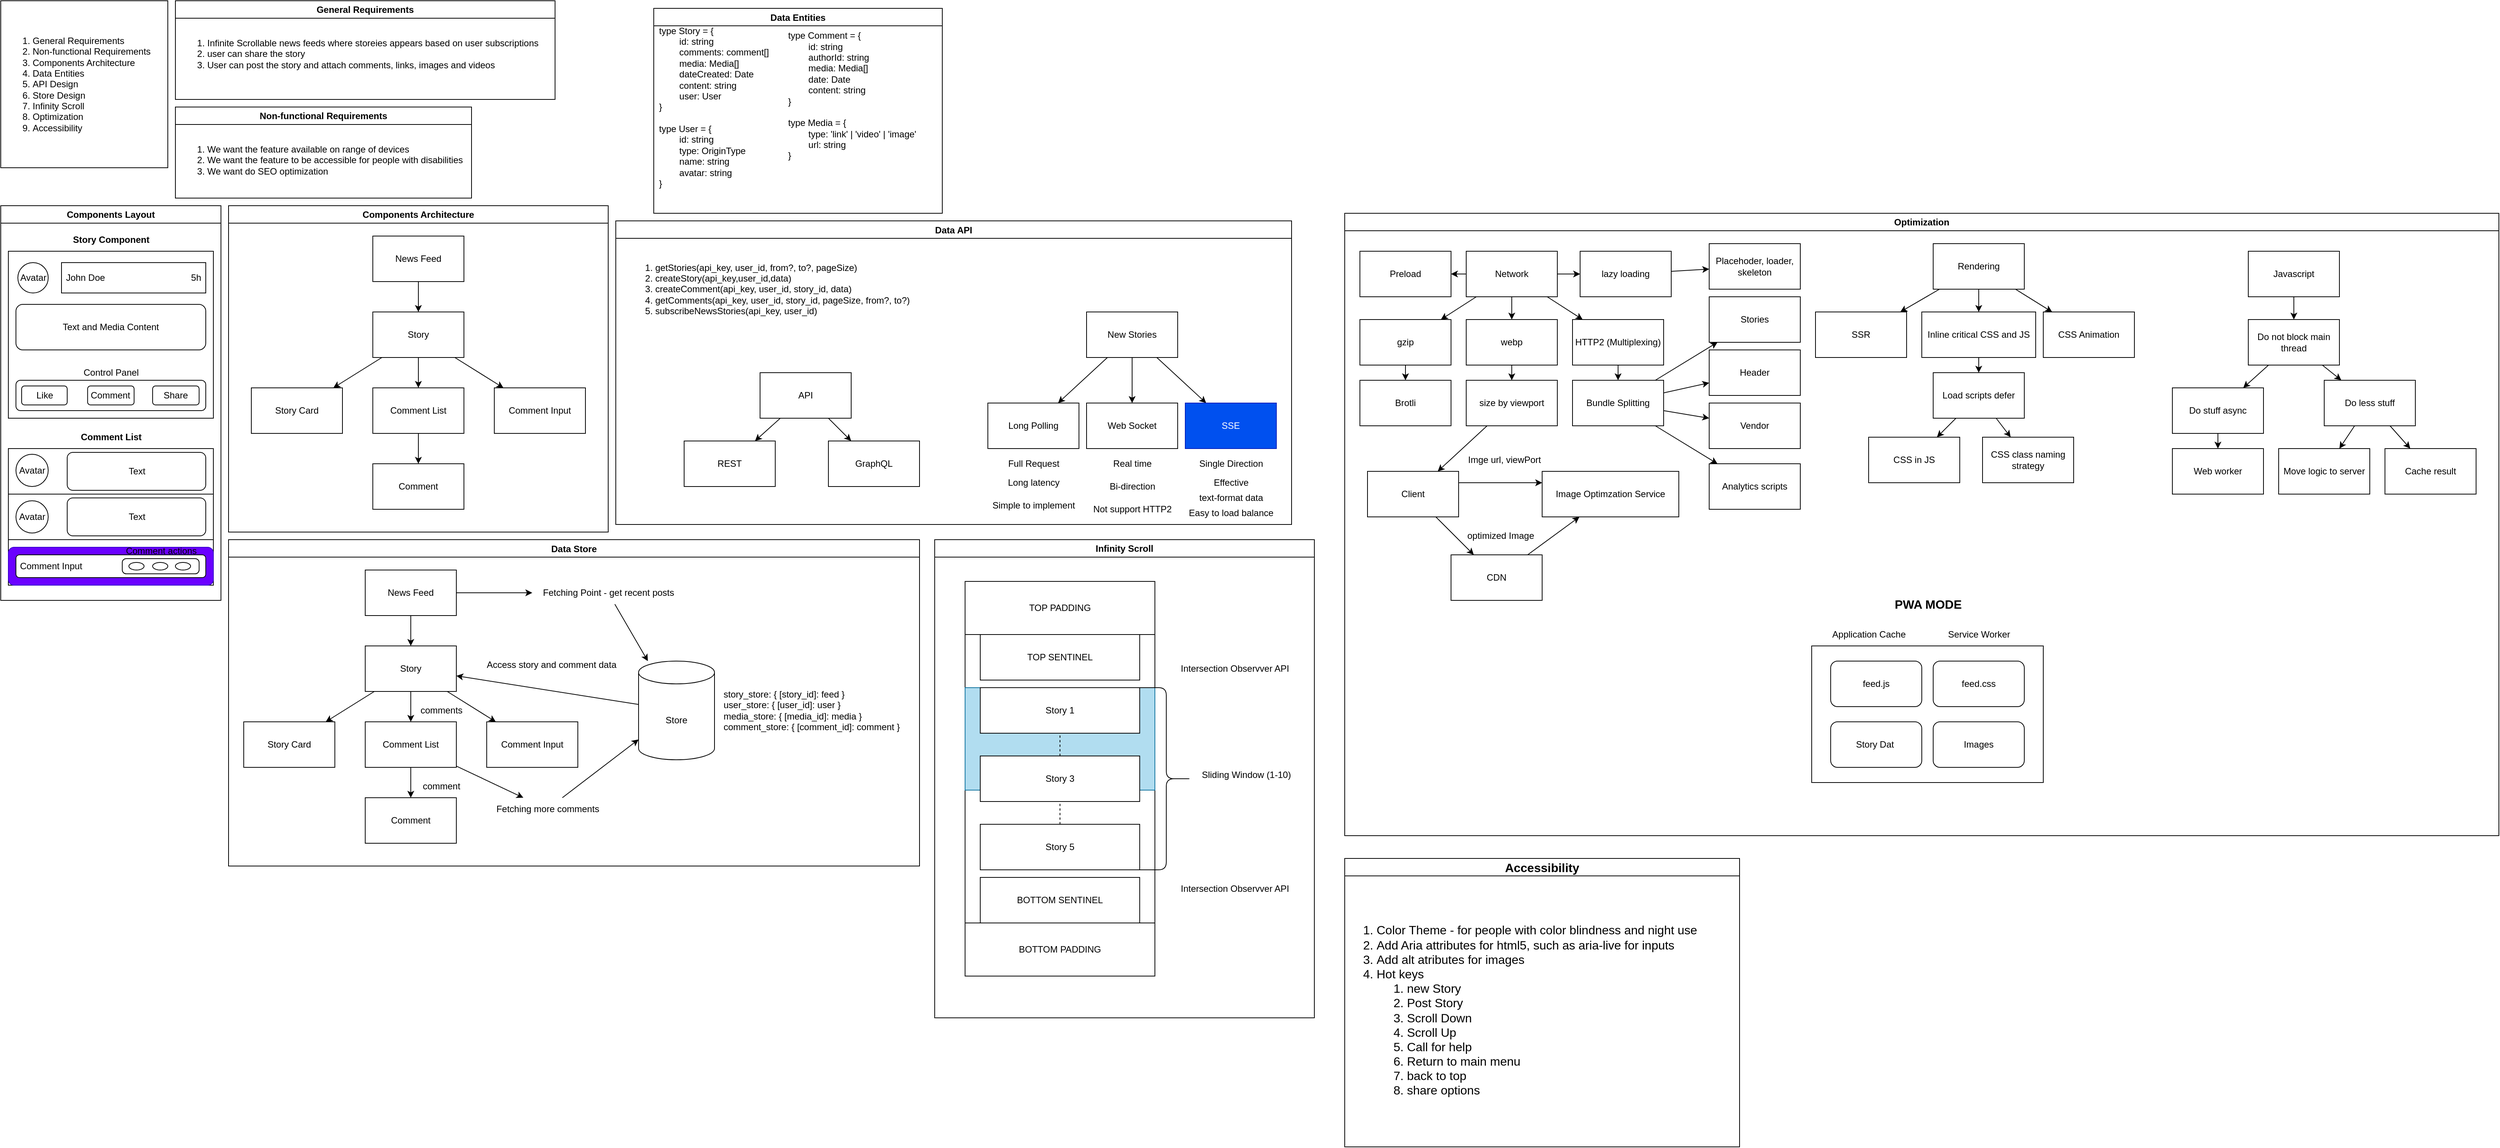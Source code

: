 <mxfile>
    <diagram id="7ErhfmK3UT99HPBbZALs" name="Page-1">
        <mxGraphModel dx="1137" dy="1360" grid="0" gridSize="10" guides="1" tooltips="1" connect="1" arrows="1" fold="1" page="0" pageScale="1" pageWidth="850" pageHeight="1100" math="0" shadow="0">
            <root>
                <mxCell id="0"/>
                <mxCell id="1" parent="0"/>
                <mxCell id="2" value="&lt;ol&gt;&lt;li&gt;General Requirements&lt;/li&gt;&lt;li&gt;Non-functional Requirements&lt;/li&gt;&lt;li&gt;Components Architecture&lt;/li&gt;&lt;li&gt;Data Entities&lt;/li&gt;&lt;li&gt;API Design&lt;/li&gt;&lt;li&gt;Store Design&lt;/li&gt;&lt;li&gt;Infinity Scroll&lt;/li&gt;&lt;li&gt;Optimization&lt;/li&gt;&lt;li&gt;Accessibility&lt;/li&gt;&lt;/ol&gt;" style="rounded=0;whiteSpace=wrap;html=1;align=left;" parent="1" vertex="1">
                    <mxGeometry x="10" y="10" width="220" height="220" as="geometry"/>
                </mxCell>
                <mxCell id="5" value="General Requirements" style="swimlane;whiteSpace=wrap;html=1;fillColor=default;rounded=0;swimlaneLine=1;glass=0;shadow=0;labelBackgroundColor=none;labelBorderColor=none;" parent="1" vertex="1">
                    <mxGeometry x="240" y="10" width="500" height="130" as="geometry">
                        <mxRectangle x="240" y="10" width="170" height="30" as="alternateBounds"/>
                    </mxGeometry>
                </mxCell>
                <mxCell id="7" value="&lt;ol&gt;&lt;li&gt;Infinite Scrollable news feeds where storeies appears based on user subscriptions&lt;/li&gt;&lt;li&gt;user can share the story&lt;/li&gt;&lt;li&gt;User can post the story and attach comments, links, images and videos&lt;/li&gt;&lt;/ol&gt;" style="text;html=1;align=left;verticalAlign=middle;resizable=0;points=[];autosize=1;strokeColor=none;fillColor=none;" parent="5" vertex="1">
                    <mxGeometry y="20" width="500" height="100" as="geometry"/>
                </mxCell>
                <mxCell id="8" value="Non-functional Requirements" style="swimlane;whiteSpace=wrap;html=1;" parent="1" vertex="1">
                    <mxGeometry x="240" y="150" width="390" height="120" as="geometry"/>
                </mxCell>
                <mxCell id="9" value="&lt;ol&gt;&lt;li&gt;We want the feature available on range of devices&lt;/li&gt;&lt;li&gt;We want the feature to be accessible for people with disabilities&lt;/li&gt;&lt;li&gt;We want do SEO optimization&lt;/li&gt;&lt;/ol&gt;" style="text;html=1;align=left;verticalAlign=middle;resizable=0;points=[];autosize=1;strokeColor=none;fillColor=none;" parent="8" vertex="1">
                    <mxGeometry y="20" width="400" height="100" as="geometry"/>
                </mxCell>
                <mxCell id="11" value="Components Layout" style="swimlane;whiteSpace=wrap;html=1;rounded=0;shadow=0;glass=0;labelBackgroundColor=none;labelBorderColor=none;sketch=0;fillColor=default;" parent="1" vertex="1">
                    <mxGeometry x="10" y="280" width="290" height="520" as="geometry"/>
                </mxCell>
                <mxCell id="12" value="" style="rounded=0;whiteSpace=wrap;html=1;shadow=0;glass=0;labelBackgroundColor=none;labelBorderColor=none;sketch=0;fillColor=default;" parent="11" vertex="1">
                    <mxGeometry x="10" y="60" width="270" height="220" as="geometry"/>
                </mxCell>
                <mxCell id="13" value="Avatar" style="ellipse;whiteSpace=wrap;html=1;aspect=fixed;rounded=0;shadow=0;glass=0;labelBackgroundColor=none;labelBorderColor=none;sketch=0;fillColor=default;" parent="11" vertex="1">
                    <mxGeometry x="22.5" y="75" width="40" height="40" as="geometry"/>
                </mxCell>
                <mxCell id="14" value="John Doe&amp;nbsp; &amp;nbsp; &amp;nbsp; &amp;nbsp; &amp;nbsp; &amp;nbsp; &amp;nbsp; &amp;nbsp; &amp;nbsp; &amp;nbsp; &amp;nbsp; &amp;nbsp; &amp;nbsp; &amp;nbsp; &amp;nbsp; &amp;nbsp; &amp;nbsp; 5h" style="rounded=0;whiteSpace=wrap;html=1;shadow=0;glass=0;labelBackgroundColor=none;labelBorderColor=none;sketch=0;" parent="11" vertex="1">
                    <mxGeometry x="80" y="75" width="190" height="40" as="geometry"/>
                </mxCell>
                <mxCell id="15" value="Text and Media Content" style="rounded=1;whiteSpace=wrap;html=1;shadow=0;glass=0;labelBackgroundColor=none;labelBorderColor=none;sketch=0;fillColor=default;" parent="11" vertex="1">
                    <mxGeometry x="20" y="130" width="250" height="60" as="geometry"/>
                </mxCell>
                <mxCell id="16" value="&lt;b&gt;Story Component&lt;/b&gt;" style="text;html=1;strokeColor=none;fillColor=none;align=center;verticalAlign=middle;whiteSpace=wrap;rounded=0;shadow=0;glass=0;labelBackgroundColor=none;labelBorderColor=none;sketch=0;" parent="11" vertex="1">
                    <mxGeometry x="87.5" y="30" width="115" height="30" as="geometry"/>
                </mxCell>
                <mxCell id="17" value="" style="rounded=1;whiteSpace=wrap;html=1;shadow=0;glass=0;labelBackgroundColor=none;labelBorderColor=none;sketch=0;fillColor=default;" parent="11" vertex="1">
                    <mxGeometry x="20" y="230" width="250" height="40" as="geometry"/>
                </mxCell>
                <mxCell id="18" value="Control Panel" style="text;html=1;strokeColor=none;fillColor=none;align=center;verticalAlign=middle;whiteSpace=wrap;rounded=0;shadow=0;glass=0;labelBackgroundColor=none;labelBorderColor=none;sketch=0;" parent="11" vertex="1">
                    <mxGeometry x="88.75" y="210" width="112.5" height="20" as="geometry"/>
                </mxCell>
                <mxCell id="19" value="Like" style="rounded=1;whiteSpace=wrap;html=1;shadow=0;glass=0;labelBackgroundColor=none;labelBorderColor=none;sketch=0;fillColor=default;" parent="11" vertex="1">
                    <mxGeometry x="27.5" y="237.5" width="60" height="25" as="geometry"/>
                </mxCell>
                <mxCell id="21" value="Comment" style="rounded=1;whiteSpace=wrap;html=1;shadow=0;glass=0;labelBackgroundColor=none;labelBorderColor=none;sketch=0;fillColor=default;" parent="11" vertex="1">
                    <mxGeometry x="114.37" y="237.5" width="61.25" height="25" as="geometry"/>
                </mxCell>
                <mxCell id="22" value="Share" style="rounded=1;whiteSpace=wrap;html=1;shadow=0;glass=0;labelBackgroundColor=none;labelBorderColor=none;sketch=0;fillColor=default;" parent="11" vertex="1">
                    <mxGeometry x="200" y="237.5" width="61.25" height="25" as="geometry"/>
                </mxCell>
                <mxCell id="23" value="" style="rounded=0;whiteSpace=wrap;html=1;shadow=0;glass=0;labelBackgroundColor=none;labelBorderColor=none;sketch=0;fillColor=default;" parent="11" vertex="1">
                    <mxGeometry x="10" y="320" width="270" height="180" as="geometry"/>
                </mxCell>
                <mxCell id="24" value="&lt;b&gt;Comment List&lt;/b&gt;" style="text;html=1;align=center;verticalAlign=middle;resizable=0;points=[];autosize=1;strokeColor=none;fillColor=none;" parent="11" vertex="1">
                    <mxGeometry x="95" y="290" width="100" height="30" as="geometry"/>
                </mxCell>
                <mxCell id="25" value="" style="rounded=0;whiteSpace=wrap;html=1;shadow=0;glass=0;labelBackgroundColor=none;labelBorderColor=none;sketch=0;fillColor=default;" parent="11" vertex="1">
                    <mxGeometry x="10" y="320" width="270" height="60" as="geometry"/>
                </mxCell>
                <mxCell id="26" value="Avatar" style="ellipse;whiteSpace=wrap;html=1;aspect=fixed;rounded=0;shadow=0;glass=0;labelBackgroundColor=none;labelBorderColor=none;sketch=0;fillColor=default;" parent="11" vertex="1">
                    <mxGeometry x="20" y="327.5" width="42.5" height="42.5" as="geometry"/>
                </mxCell>
                <mxCell id="27" value="Text" style="rounded=1;whiteSpace=wrap;html=1;shadow=0;glass=0;labelBackgroundColor=none;labelBorderColor=none;sketch=0;fillColor=default;" parent="11" vertex="1">
                    <mxGeometry x="87.5" y="325" width="182.5" height="50" as="geometry"/>
                </mxCell>
                <mxCell id="28" value="" style="rounded=0;whiteSpace=wrap;html=1;shadow=0;glass=0;labelBackgroundColor=none;labelBorderColor=none;sketch=0;fillColor=default;" parent="11" vertex="1">
                    <mxGeometry x="10" y="380" width="270" height="60" as="geometry"/>
                </mxCell>
                <mxCell id="29" value="Avatar" style="ellipse;whiteSpace=wrap;html=1;aspect=fixed;rounded=0;shadow=0;glass=0;labelBackgroundColor=none;labelBorderColor=none;sketch=0;fillColor=default;" parent="11" vertex="1">
                    <mxGeometry x="20" y="388.75" width="42.5" height="42.5" as="geometry"/>
                </mxCell>
                <mxCell id="30" value="Text" style="rounded=1;whiteSpace=wrap;html=1;shadow=0;glass=0;labelBackgroundColor=none;labelBorderColor=none;sketch=0;fillColor=default;" parent="11" vertex="1">
                    <mxGeometry x="87.5" y="385" width="182.5" height="50" as="geometry"/>
                </mxCell>
                <mxCell id="31" value="" style="rounded=1;whiteSpace=wrap;html=1;shadow=0;glass=0;labelBackgroundColor=none;labelBorderColor=none;sketch=0;fillColor=#6a00ff;fontColor=#ffffff;strokeColor=#3700CC;" parent="11" vertex="1">
                    <mxGeometry x="10" y="450" width="270" height="50" as="geometry"/>
                </mxCell>
                <mxCell id="32" value="&amp;nbsp;Comment Input" style="rounded=1;whiteSpace=wrap;html=1;shadow=0;glass=0;labelBackgroundColor=none;labelBorderColor=none;sketch=0;align=left;" parent="11" vertex="1">
                    <mxGeometry x="20" y="460" width="250" height="30" as="geometry"/>
                </mxCell>
                <mxCell id="33" value="" style="rounded=1;whiteSpace=wrap;html=1;shadow=0;glass=0;labelBackgroundColor=none;labelBorderColor=none;sketch=0;fillColor=default;arcSize=26;" parent="11" vertex="1">
                    <mxGeometry x="160" y="465" width="101.25" height="20" as="geometry"/>
                </mxCell>
                <mxCell id="34" value="" style="ellipse;whiteSpace=wrap;html=1;rounded=0;shadow=0;glass=0;labelBackgroundColor=none;labelBorderColor=none;sketch=0;fillColor=default;" parent="11" vertex="1">
                    <mxGeometry x="168.75" y="470" width="20" height="10" as="geometry"/>
                </mxCell>
                <mxCell id="35" value="" style="ellipse;whiteSpace=wrap;html=1;rounded=0;shadow=0;glass=0;labelBackgroundColor=none;labelBorderColor=none;sketch=0;fillColor=default;" parent="11" vertex="1">
                    <mxGeometry x="200" y="470" width="20" height="10" as="geometry"/>
                </mxCell>
                <mxCell id="36" value="" style="ellipse;whiteSpace=wrap;html=1;rounded=0;shadow=0;glass=0;labelBackgroundColor=none;labelBorderColor=none;sketch=0;fillColor=default;" parent="11" vertex="1">
                    <mxGeometry x="230" y="470" width="20" height="10" as="geometry"/>
                </mxCell>
                <mxCell id="39" value="Comment actions" style="text;html=1;strokeColor=none;fillColor=none;align=center;verticalAlign=middle;whiteSpace=wrap;rounded=0;shadow=0;glass=0;labelBackgroundColor=none;labelBorderColor=none;sketch=0;" parent="11" vertex="1">
                    <mxGeometry x="161.88" y="445" width="99.37" height="20" as="geometry"/>
                </mxCell>
                <mxCell id="42" value="Components Architecture" style="swimlane;whiteSpace=wrap;html=1;rounded=0;shadow=0;glass=0;labelBackgroundColor=none;labelBorderColor=none;sketch=0;fillColor=default;" parent="1" vertex="1">
                    <mxGeometry x="310" y="280" width="500" height="430" as="geometry"/>
                </mxCell>
                <mxCell id="53" style="edgeStyle=none;html=1;" parent="42" source="47" target="48" edge="1">
                    <mxGeometry relative="1" as="geometry"/>
                </mxCell>
                <mxCell id="47" value="News Feed" style="rounded=0;whiteSpace=wrap;html=1;shadow=0;glass=0;labelBackgroundColor=none;labelBorderColor=none;sketch=0;fillColor=default;" parent="42" vertex="1">
                    <mxGeometry x="190" y="40" width="120" height="60" as="geometry"/>
                </mxCell>
                <mxCell id="54" style="edgeStyle=none;html=1;" parent="42" source="48" target="49" edge="1">
                    <mxGeometry relative="1" as="geometry"/>
                </mxCell>
                <mxCell id="57" style="edgeStyle=none;html=1;" parent="42" source="48" target="51" edge="1">
                    <mxGeometry relative="1" as="geometry"/>
                </mxCell>
                <mxCell id="58" style="edgeStyle=none;html=1;" parent="42" source="48" target="52" edge="1">
                    <mxGeometry relative="1" as="geometry"/>
                </mxCell>
                <mxCell id="48" value="Story" style="rounded=0;whiteSpace=wrap;html=1;shadow=0;glass=0;labelBackgroundColor=none;labelBorderColor=none;sketch=0;fillColor=default;" parent="42" vertex="1">
                    <mxGeometry x="190" y="140" width="120" height="60" as="geometry"/>
                </mxCell>
                <mxCell id="55" style="edgeStyle=none;html=1;" parent="42" source="49" target="50" edge="1">
                    <mxGeometry relative="1" as="geometry"/>
                </mxCell>
                <mxCell id="49" value="Comment List" style="rounded=0;whiteSpace=wrap;html=1;shadow=0;glass=0;labelBackgroundColor=none;labelBorderColor=none;sketch=0;fillColor=default;" parent="42" vertex="1">
                    <mxGeometry x="190" y="240" width="120" height="60" as="geometry"/>
                </mxCell>
                <mxCell id="50" value="Comment" style="rounded=0;whiteSpace=wrap;html=1;shadow=0;glass=0;labelBackgroundColor=none;labelBorderColor=none;sketch=0;fillColor=default;" parent="42" vertex="1">
                    <mxGeometry x="190" y="340" width="120" height="60" as="geometry"/>
                </mxCell>
                <mxCell id="51" value="Story Card" style="rounded=0;whiteSpace=wrap;html=1;shadow=0;glass=0;labelBackgroundColor=none;labelBorderColor=none;sketch=0;fillColor=default;" parent="42" vertex="1">
                    <mxGeometry x="30" y="240" width="120" height="60" as="geometry"/>
                </mxCell>
                <mxCell id="52" value="Comment Input" style="rounded=0;whiteSpace=wrap;html=1;shadow=0;glass=0;labelBackgroundColor=none;labelBorderColor=none;sketch=0;fillColor=default;" parent="42" vertex="1">
                    <mxGeometry x="350" y="240" width="120" height="60" as="geometry"/>
                </mxCell>
                <mxCell id="89" value="Data Entities" style="swimlane;rounded=0;shadow=0;glass=0;labelBackgroundColor=none;labelBorderColor=none;sketch=0;fillColor=default;" parent="1" vertex="1">
                    <mxGeometry x="870" y="20" width="380" height="270" as="geometry"/>
                </mxCell>
                <mxCell id="90" value="type Story = {&lt;br&gt;&lt;div style=&quot;&quot;&gt;&lt;span style=&quot;background-color: initial; white-space: pre;&quot;&gt;&#9;&lt;/span&gt;id: string&lt;/div&gt;&lt;div style=&quot;&quot;&gt;&lt;span style=&quot;white-space: pre;&quot;&gt;&#9;&lt;/span&gt;comments: comment[]&lt;br&gt;&lt;/div&gt;&lt;div style=&quot;&quot;&gt;&lt;span style=&quot;white-space: pre;&quot;&gt;&#9;&lt;/span&gt;media: Media[]&lt;br&gt;&lt;/div&gt;&lt;div style=&quot;&quot;&gt;&lt;span style=&quot;white-space: pre;&quot;&gt;&#9;&lt;/span&gt;dateCreated: Date&lt;br&gt;&lt;/div&gt;&lt;div style=&quot;&quot;&gt;&lt;span style=&quot;white-space: pre;&quot;&gt;&#9;&lt;/span&gt;content: string&lt;br&gt;&lt;/div&gt;&lt;div style=&quot;&quot;&gt;&lt;span style=&quot;white-space: pre;&quot;&gt;&#9;&lt;/span&gt;user: User&lt;br&gt;&lt;/div&gt;}&lt;br&gt;&lt;br&gt;type User = {&lt;br&gt;&lt;span style=&quot;white-space: pre;&quot;&gt;&#9;&lt;/span&gt;id: string&lt;br&gt;&lt;span style=&quot;white-space: pre;&quot;&gt;&#9;&lt;/span&gt;type: OriginType&lt;br&gt;&lt;span style=&quot;white-space: pre;&quot;&gt;&#9;&lt;/span&gt;name: string&lt;br&gt;&lt;span style=&quot;white-space: pre;&quot;&gt;&#9;&lt;/span&gt;avatar: string&lt;br&gt;}" style="text;html=1;align=left;verticalAlign=middle;resizable=0;points=[];autosize=1;strokeColor=none;fillColor=none;" parent="89" vertex="1">
                    <mxGeometry x="4.62" y="15" width="170" height="230" as="geometry"/>
                </mxCell>
                <mxCell id="91" value="type Comment = {&lt;br&gt;&lt;div style=&quot;&quot;&gt;&lt;span style=&quot;background-color: initial; white-space: pre;&quot;&gt;&#9;&lt;/span&gt;id: string&lt;/div&gt;&lt;div style=&quot;&quot;&gt;&lt;span style=&quot;white-space: pre;&quot;&gt;&#9;&lt;/span&gt;authorId: string&lt;/div&gt;&lt;div style=&quot;&quot;&gt;&lt;span style=&quot;white-space: pre;&quot;&gt;&#9;&lt;/span&gt;media: Media[]&lt;br&gt;&lt;/div&gt;&lt;div style=&quot;&quot;&gt;&lt;span style=&quot;white-space: pre;&quot;&gt;&#9;&lt;/span&gt;date: Date&lt;br&gt;&lt;/div&gt;&lt;div style=&quot;&quot;&gt;&lt;span style=&quot;white-space: pre;&quot;&gt;&#9;&lt;/span&gt;content: string&lt;br&gt;&lt;/div&gt;}&lt;br&gt;&lt;br&gt;type Media = {&lt;br&gt;&lt;span style=&quot;white-space: pre;&quot;&gt;&#9;&lt;/span&gt;type: 'link' | 'video' | 'image'&lt;br&gt;&lt;span style=&quot;white-space: pre;&quot;&gt;&#9;&lt;/span&gt;url: string&lt;br&gt;}" style="text;html=1;align=left;verticalAlign=middle;resizable=0;points=[];autosize=1;strokeColor=none;fillColor=none;" parent="89" vertex="1">
                    <mxGeometry x="174.62" y="20" width="190" height="190" as="geometry"/>
                </mxCell>
                <mxCell id="92" value="Data API" style="swimlane;rounded=0;shadow=0;glass=0;labelBackgroundColor=none;labelBorderColor=none;sketch=0;fillColor=default;" parent="1" vertex="1">
                    <mxGeometry x="820" y="300" width="890" height="400" as="geometry"/>
                </mxCell>
                <mxCell id="95" value="&lt;ol&gt;&lt;li&gt;getStories(api_key, user_id, from?, to?, pageSize)&lt;/li&gt;&lt;li&gt;createStory(api_key,user_id,data)&lt;/li&gt;&lt;li&gt;createComment(api_key, user_id, story_id, data)&lt;/li&gt;&lt;li&gt;getComments(api_key, user_id, story_id, pageSize, from?, to?)&lt;/li&gt;&lt;li&gt;subscribeNewsStories(api_key, user_id)&lt;/li&gt;&lt;/ol&gt;" style="text;html=1;align=left;verticalAlign=middle;resizable=0;points=[];autosize=1;strokeColor=none;fillColor=none;" parent="92" vertex="1">
                    <mxGeometry x="10" y="20" width="400" height="140" as="geometry"/>
                </mxCell>
                <mxCell id="97" value="REST" style="whiteSpace=wrap;html=1;rounded=0;shadow=0;glass=0;labelBackgroundColor=none;labelBorderColor=none;sketch=0;fillColor=default;" parent="92" vertex="1">
                    <mxGeometry x="90" y="290" width="120" height="60" as="geometry"/>
                </mxCell>
                <mxCell id="98" value="GraphQL" style="whiteSpace=wrap;html=1;rounded=0;shadow=0;glass=0;labelBackgroundColor=none;labelBorderColor=none;sketch=0;fillColor=default;" parent="92" vertex="1">
                    <mxGeometry x="280" y="290" width="120" height="60" as="geometry"/>
                </mxCell>
                <mxCell id="99" style="edgeStyle=none;html=1;" parent="92" source="96" target="97" edge="1">
                    <mxGeometry relative="1" as="geometry"/>
                </mxCell>
                <mxCell id="100" style="edgeStyle=none;html=1;" parent="92" source="96" target="98" edge="1">
                    <mxGeometry relative="1" as="geometry"/>
                </mxCell>
                <mxCell id="96" value="API" style="whiteSpace=wrap;html=1;rounded=0;shadow=0;glass=0;labelBackgroundColor=none;labelBorderColor=none;sketch=0;fillColor=default;" parent="92" vertex="1">
                    <mxGeometry x="190" y="200" width="120" height="60" as="geometry"/>
                </mxCell>
                <mxCell id="131" style="edgeStyle=none;html=1;" parent="92" source="127" target="128" edge="1">
                    <mxGeometry relative="1" as="geometry"/>
                </mxCell>
                <mxCell id="132" style="edgeStyle=none;html=1;" parent="92" source="127" target="129" edge="1">
                    <mxGeometry relative="1" as="geometry"/>
                </mxCell>
                <mxCell id="133" style="edgeStyle=none;html=1;" parent="92" source="127" target="130" edge="1">
                    <mxGeometry relative="1" as="geometry"/>
                </mxCell>
                <mxCell id="127" value="New Stories" style="rounded=0;whiteSpace=wrap;html=1;shadow=0;glass=0;labelBackgroundColor=none;labelBorderColor=none;sketch=0;fillColor=default;" parent="92" vertex="1">
                    <mxGeometry x="620" y="120" width="120" height="60" as="geometry"/>
                </mxCell>
                <mxCell id="128" value="Long Polling" style="rounded=0;whiteSpace=wrap;html=1;shadow=0;glass=0;labelBackgroundColor=none;labelBorderColor=none;sketch=0;fillColor=default;" parent="92" vertex="1">
                    <mxGeometry x="490" y="240" width="120" height="60" as="geometry"/>
                </mxCell>
                <mxCell id="129" value="Web Socket" style="rounded=0;whiteSpace=wrap;html=1;shadow=0;glass=0;labelBackgroundColor=none;labelBorderColor=none;sketch=0;fillColor=default;fontStyle=0" parent="92" vertex="1">
                    <mxGeometry x="620" y="240" width="120" height="60" as="geometry"/>
                </mxCell>
                <mxCell id="130" value="SSE" style="rounded=0;whiteSpace=wrap;html=1;shadow=0;glass=0;labelBackgroundColor=none;labelBorderColor=none;sketch=0;fillColor=#0050ef;fontColor=#ffffff;strokeColor=#001DBC;" parent="92" vertex="1">
                    <mxGeometry x="750" y="240" width="120" height="60" as="geometry"/>
                </mxCell>
                <mxCell id="135" value="Long latency" style="text;html=1;align=center;verticalAlign=middle;resizable=0;points=[];autosize=1;strokeColor=none;fillColor=none;" parent="92" vertex="1">
                    <mxGeometry x="505" y="330" width="90" height="30" as="geometry"/>
                </mxCell>
                <mxCell id="136" value="Simple to implement" style="text;html=1;align=center;verticalAlign=middle;resizable=0;points=[];autosize=1;strokeColor=none;fillColor=none;rounded=0;shadow=0;glass=0;labelBackgroundColor=none;labelBorderColor=none;sketch=0;" parent="92" vertex="1">
                    <mxGeometry x="485" y="360" width="130" height="30" as="geometry"/>
                </mxCell>
                <mxCell id="137" value="Real time" style="text;html=1;align=center;verticalAlign=middle;resizable=0;points=[];autosize=1;strokeColor=none;fillColor=none;" parent="92" vertex="1">
                    <mxGeometry x="645" y="305" width="70" height="30" as="geometry"/>
                </mxCell>
                <mxCell id="138" value="Bi-direction" style="text;html=1;align=center;verticalAlign=middle;resizable=0;points=[];autosize=1;strokeColor=none;fillColor=none;" parent="92" vertex="1">
                    <mxGeometry x="640" y="335" width="80" height="30" as="geometry"/>
                </mxCell>
                <mxCell id="139" value="Not support HTTP2" style="text;html=1;align=center;verticalAlign=middle;resizable=0;points=[];autosize=1;strokeColor=none;fillColor=none;" parent="92" vertex="1">
                    <mxGeometry x="615" y="365" width="130" height="30" as="geometry"/>
                </mxCell>
                <mxCell id="140" value="Single Direction" style="text;html=1;align=center;verticalAlign=middle;resizable=0;points=[];autosize=1;strokeColor=none;fillColor=none;" parent="92" vertex="1">
                    <mxGeometry x="755" y="305" width="110" height="30" as="geometry"/>
                </mxCell>
                <mxCell id="141" value="Effective" style="text;html=1;align=center;verticalAlign=middle;resizable=0;points=[];autosize=1;strokeColor=none;fillColor=none;" parent="92" vertex="1">
                    <mxGeometry x="775" y="330" width="70" height="30" as="geometry"/>
                </mxCell>
                <mxCell id="142" value="text-format data" style="text;html=1;align=center;verticalAlign=middle;resizable=0;points=[];autosize=1;strokeColor=none;fillColor=none;" parent="92" vertex="1">
                    <mxGeometry x="755" y="350" width="110" height="30" as="geometry"/>
                </mxCell>
                <mxCell id="143" value="Easy to load balance" style="text;html=1;align=center;verticalAlign=middle;resizable=0;points=[];autosize=1;strokeColor=none;fillColor=none;" parent="92" vertex="1">
                    <mxGeometry x="745" y="370" width="130" height="30" as="geometry"/>
                </mxCell>
                <mxCell id="101" value="Data Store" style="swimlane;rounded=0;shadow=0;glass=0;labelBackgroundColor=none;labelBorderColor=none;sketch=0;fillColor=default;startSize=23;" parent="1" vertex="1">
                    <mxGeometry x="310" y="720" width="910" height="430" as="geometry"/>
                </mxCell>
                <mxCell id="116" style="edgeStyle=none;html=1;" parent="101" source="103" target="115" edge="1">
                    <mxGeometry relative="1" as="geometry"/>
                </mxCell>
                <mxCell id="103" value="News Feed" style="rounded=0;whiteSpace=wrap;html=1;shadow=0;glass=0;labelBackgroundColor=none;labelBorderColor=none;sketch=0;fillColor=default;" parent="101" vertex="1">
                    <mxGeometry x="180" y="40" width="120" height="60" as="geometry"/>
                </mxCell>
                <mxCell id="107" value="Story" style="rounded=0;whiteSpace=wrap;html=1;shadow=0;glass=0;labelBackgroundColor=none;labelBorderColor=none;sketch=0;fillColor=default;" parent="101" vertex="1">
                    <mxGeometry x="180" y="140" width="120" height="60" as="geometry"/>
                </mxCell>
                <mxCell id="102" style="edgeStyle=none;html=1;" parent="101" source="103" target="107" edge="1">
                    <mxGeometry relative="1" as="geometry"/>
                </mxCell>
                <mxCell id="123" style="edgeStyle=none;html=1;" parent="101" source="109" target="122" edge="1">
                    <mxGeometry relative="1" as="geometry"/>
                </mxCell>
                <mxCell id="109" value="Comment List" style="rounded=0;whiteSpace=wrap;html=1;shadow=0;glass=0;labelBackgroundColor=none;labelBorderColor=none;sketch=0;fillColor=default;" parent="101" vertex="1">
                    <mxGeometry x="180" y="240" width="120" height="60" as="geometry"/>
                </mxCell>
                <mxCell id="104" style="edgeStyle=none;html=1;" parent="101" source="107" target="109" edge="1">
                    <mxGeometry relative="1" as="geometry"/>
                </mxCell>
                <mxCell id="110" value="Comment" style="rounded=0;whiteSpace=wrap;html=1;shadow=0;glass=0;labelBackgroundColor=none;labelBorderColor=none;sketch=0;fillColor=default;" parent="101" vertex="1">
                    <mxGeometry x="180" y="340" width="120" height="60" as="geometry"/>
                </mxCell>
                <mxCell id="108" style="edgeStyle=none;html=1;" parent="101" source="109" target="110" edge="1">
                    <mxGeometry relative="1" as="geometry"/>
                </mxCell>
                <mxCell id="111" value="Story Card" style="rounded=0;whiteSpace=wrap;html=1;shadow=0;glass=0;labelBackgroundColor=none;labelBorderColor=none;sketch=0;fillColor=default;" parent="101" vertex="1">
                    <mxGeometry x="20" y="240" width="120" height="60" as="geometry"/>
                </mxCell>
                <mxCell id="105" style="edgeStyle=none;html=1;" parent="101" source="107" target="111" edge="1">
                    <mxGeometry relative="1" as="geometry"/>
                </mxCell>
                <mxCell id="112" value="Comment Input" style="rounded=0;whiteSpace=wrap;html=1;shadow=0;glass=0;labelBackgroundColor=none;labelBorderColor=none;sketch=0;fillColor=default;" parent="101" vertex="1">
                    <mxGeometry x="340" y="240" width="120" height="60" as="geometry"/>
                </mxCell>
                <mxCell id="106" style="edgeStyle=none;html=1;" parent="101" source="107" target="112" edge="1">
                    <mxGeometry relative="1" as="geometry"/>
                </mxCell>
                <mxCell id="118" style="edgeStyle=none;html=1;" parent="101" source="113" target="107" edge="1">
                    <mxGeometry relative="1" as="geometry"/>
                </mxCell>
                <mxCell id="113" value="Store" style="shape=cylinder3;whiteSpace=wrap;html=1;boundedLbl=1;backgroundOutline=1;size=15;shadow=0;fontFamily=Helvetica;fontSize=12;fontColor=default;align=center;strokeColor=default;fillColor=default;sketch=0;" parent="101" vertex="1">
                    <mxGeometry x="540" y="160" width="100" height="130" as="geometry"/>
                </mxCell>
                <mxCell id="114" value="story_store: { [story_id]: feed }&lt;br&gt;user_store: { [user_id]: user }&lt;br&gt;media_store: { [media_id]: media }&lt;br&gt;comment_store: { [comment_id]: comment }" style="text;html=1;align=left;verticalAlign=middle;resizable=0;points=[];autosize=1;strokeColor=none;fillColor=none;" parent="101" vertex="1">
                    <mxGeometry x="650" y="190" width="260" height="70" as="geometry"/>
                </mxCell>
                <mxCell id="117" style="edgeStyle=none;html=1;" parent="101" source="115" target="113" edge="1">
                    <mxGeometry relative="1" as="geometry"/>
                </mxCell>
                <mxCell id="115" value="Fetching Point - get recent posts" style="text;html=1;align=center;verticalAlign=middle;resizable=0;points=[];autosize=1;strokeColor=none;fillColor=none;" parent="101" vertex="1">
                    <mxGeometry x="400" y="55" width="200" height="30" as="geometry"/>
                </mxCell>
                <mxCell id="119" value="Access story and comment data" style="text;html=1;align=center;verticalAlign=middle;resizable=0;points=[];autosize=1;strokeColor=none;fillColor=none;" parent="101" vertex="1">
                    <mxGeometry x="330" y="150" width="190" height="30" as="geometry"/>
                </mxCell>
                <mxCell id="120" value="comments" style="text;html=1;align=center;verticalAlign=middle;resizable=0;points=[];autosize=1;strokeColor=none;fillColor=none;" parent="101" vertex="1">
                    <mxGeometry x="240" y="210" width="80" height="30" as="geometry"/>
                </mxCell>
                <mxCell id="121" value="comment" style="text;html=1;align=center;verticalAlign=middle;resizable=0;points=[];autosize=1;strokeColor=none;fillColor=none;" parent="101" vertex="1">
                    <mxGeometry x="245" y="310" width="70" height="30" as="geometry"/>
                </mxCell>
                <mxCell id="124" style="edgeStyle=none;html=1;" parent="101" source="122" target="113" edge="1">
                    <mxGeometry relative="1" as="geometry"/>
                </mxCell>
                <mxCell id="122" value="Fetching more comments" style="text;html=1;align=center;verticalAlign=middle;resizable=0;points=[];autosize=1;strokeColor=none;fillColor=none;" parent="101" vertex="1">
                    <mxGeometry x="340" y="340" width="160" height="30" as="geometry"/>
                </mxCell>
                <mxCell id="134" value="Full Request" style="text;html=1;align=center;verticalAlign=middle;resizable=0;points=[];autosize=1;strokeColor=none;fillColor=none;" parent="1" vertex="1">
                    <mxGeometry x="1325" y="605" width="90" height="30" as="geometry"/>
                </mxCell>
                <mxCell id="144" value="Infinity Scroll" style="swimlane;whiteSpace=wrap;html=1;rounded=0;shadow=0;glass=0;labelBackgroundColor=none;labelBorderColor=none;sketch=0;fillColor=default;" parent="1" vertex="1">
                    <mxGeometry x="1240" y="720" width="500" height="630" as="geometry"/>
                </mxCell>
                <mxCell id="147" value="" style="rounded=0;whiteSpace=wrap;html=1;shadow=0;glass=0;labelBackgroundColor=none;labelBorderColor=none;sketch=0;fillColor=default;" parent="144" vertex="1">
                    <mxGeometry x="40" y="55" width="250" height="520" as="geometry"/>
                </mxCell>
                <mxCell id="148" value="TOP PADDING" style="rounded=0;whiteSpace=wrap;html=1;shadow=0;glass=0;labelBackgroundColor=none;labelBorderColor=none;sketch=0;fillColor=default;" parent="144" vertex="1">
                    <mxGeometry x="40" y="55" width="250" height="70" as="geometry"/>
                </mxCell>
                <mxCell id="149" value="BOTTOM PADDING" style="rounded=0;whiteSpace=wrap;html=1;shadow=0;glass=0;labelBackgroundColor=none;labelBorderColor=none;sketch=0;fillColor=default;" parent="144" vertex="1">
                    <mxGeometry x="40" y="505" width="250" height="70" as="geometry"/>
                </mxCell>
                <mxCell id="150" value="TOP SENTINEL" style="rounded=0;whiteSpace=wrap;html=1;shadow=0;glass=0;labelBackgroundColor=none;labelBorderColor=none;sketch=0;fillColor=default;" parent="144" vertex="1">
                    <mxGeometry x="60" y="125" width="210" height="60" as="geometry"/>
                </mxCell>
                <mxCell id="151" value="BOTTOM SENTINEL" style="rounded=0;whiteSpace=wrap;html=1;shadow=0;glass=0;labelBackgroundColor=none;labelBorderColor=none;sketch=0;fillColor=default;" parent="144" vertex="1">
                    <mxGeometry x="60" y="445" width="210" height="60" as="geometry"/>
                </mxCell>
                <mxCell id="168" value="" style="rounded=0;whiteSpace=wrap;html=1;shadow=0;glass=0;labelBackgroundColor=none;labelBorderColor=none;sketch=0;fillColor=#b1ddf0;strokeColor=#10739e;" parent="144" vertex="1">
                    <mxGeometry x="40" y="195" width="250" height="135" as="geometry"/>
                </mxCell>
                <mxCell id="152" value="Story 1" style="rounded=0;whiteSpace=wrap;html=1;shadow=0;glass=0;labelBackgroundColor=none;labelBorderColor=none;sketch=0;fillColor=default;" parent="144" vertex="1">
                    <mxGeometry x="60" y="195" width="210" height="60" as="geometry"/>
                </mxCell>
                <mxCell id="153" value="Story 3" style="rounded=0;whiteSpace=wrap;html=1;shadow=0;glass=0;labelBackgroundColor=none;labelBorderColor=none;sketch=0;fillColor=default;" parent="144" vertex="1">
                    <mxGeometry x="60" y="285" width="210" height="60" as="geometry"/>
                </mxCell>
                <mxCell id="154" value="Story 5" style="rounded=0;whiteSpace=wrap;html=1;shadow=0;glass=0;labelBackgroundColor=none;labelBorderColor=none;sketch=0;fillColor=default;" parent="144" vertex="1">
                    <mxGeometry x="60" y="375" width="210" height="60" as="geometry"/>
                </mxCell>
                <mxCell id="157" value="" style="endArrow=none;dashed=1;html=1;" parent="144" source="154" target="153" edge="1">
                    <mxGeometry width="50" height="50" relative="1" as="geometry">
                        <mxPoint x="130" y="365" as="sourcePoint"/>
                        <mxPoint x="180" y="315" as="targetPoint"/>
                    </mxGeometry>
                </mxCell>
                <mxCell id="162" style="edgeStyle=none;html=1;" parent="144" source="158" target="153" edge="1">
                    <mxGeometry relative="1" as="geometry"/>
                </mxCell>
                <mxCell id="163" style="edgeStyle=none;html=1;" parent="144" source="158" target="153" edge="1">
                    <mxGeometry relative="1" as="geometry"/>
                </mxCell>
                <mxCell id="158" value="" style="shape=curlyBracket;whiteSpace=wrap;html=1;rounded=1;flipH=1;labelPosition=right;verticalLabelPosition=middle;align=left;verticalAlign=middle;shadow=0;glass=0;labelBackgroundColor=none;labelBorderColor=none;sketch=0;fillColor=default;" parent="144" vertex="1">
                    <mxGeometry x="270" y="195" width="70" height="240" as="geometry"/>
                </mxCell>
                <mxCell id="159" value="Sliding Window (1-10)" style="text;html=1;align=center;verticalAlign=middle;resizable=0;points=[];autosize=1;strokeColor=none;fillColor=none;" parent="144" vertex="1">
                    <mxGeometry x="340" y="295" width="140" height="30" as="geometry"/>
                </mxCell>
                <mxCell id="160" value="Intersection Observver API" style="text;html=1;align=center;verticalAlign=middle;resizable=0;points=[];autosize=1;strokeColor=none;fillColor=none;" parent="144" vertex="1">
                    <mxGeometry x="310" y="155" width="170" height="30" as="geometry"/>
                </mxCell>
                <mxCell id="161" value="Intersection Observver API" style="text;html=1;align=center;verticalAlign=middle;resizable=0;points=[];autosize=1;strokeColor=none;fillColor=none;" parent="144" vertex="1">
                    <mxGeometry x="310" y="445" width="170" height="30" as="geometry"/>
                </mxCell>
                <mxCell id="167" value="" style="endArrow=none;dashed=1;html=1;" parent="144" source="153" target="152" edge="1">
                    <mxGeometry width="50" height="50" relative="1" as="geometry">
                        <mxPoint x="175" y="385" as="sourcePoint"/>
                        <mxPoint x="175" y="355" as="targetPoint"/>
                    </mxGeometry>
                </mxCell>
                <mxCell id="169" value="Optimization" style="swimlane;whiteSpace=wrap;html=1;rounded=0;shadow=0;glass=0;labelBackgroundColor=none;labelBorderColor=none;sketch=0;fillColor=default;fontStyle=1" parent="1" vertex="1">
                    <mxGeometry x="1780" y="290" width="1520" height="820" as="geometry"/>
                </mxCell>
                <mxCell id="175" style="edgeStyle=none;html=1;" parent="169" source="170" target="173" edge="1">
                    <mxGeometry relative="1" as="geometry"/>
                </mxCell>
                <mxCell id="178" style="edgeStyle=none;html=1;" parent="169" source="170" target="177" edge="1">
                    <mxGeometry relative="1" as="geometry"/>
                </mxCell>
                <mxCell id="197" style="edgeStyle=none;html=1;" parent="169" source="170" target="196" edge="1">
                    <mxGeometry relative="1" as="geometry"/>
                </mxCell>
                <mxCell id="217" style="edgeStyle=none;html=1;" parent="169" source="170" target="216" edge="1">
                    <mxGeometry relative="1" as="geometry"/>
                </mxCell>
                <mxCell id="221" style="edgeStyle=none;html=1;" parent="169" source="170" target="220" edge="1">
                    <mxGeometry relative="1" as="geometry"/>
                </mxCell>
                <mxCell id="170" value="Network" style="rounded=0;whiteSpace=wrap;html=1;shadow=0;glass=0;labelBackgroundColor=none;labelBorderColor=none;sketch=0;fillColor=default;" parent="169" vertex="1">
                    <mxGeometry x="160" y="50" width="120" height="60" as="geometry"/>
                </mxCell>
                <mxCell id="211" style="edgeStyle=none;html=1;" parent="169" source="171" target="210" edge="1">
                    <mxGeometry relative="1" as="geometry"/>
                </mxCell>
                <mxCell id="213" style="edgeStyle=none;html=1;" parent="169" source="171" target="212" edge="1">
                    <mxGeometry relative="1" as="geometry"/>
                </mxCell>
                <mxCell id="223" style="edgeStyle=none;html=1;" parent="169" source="171" target="222" edge="1">
                    <mxGeometry relative="1" as="geometry"/>
                </mxCell>
                <mxCell id="171" value="Rendering" style="rounded=0;whiteSpace=wrap;html=1;shadow=0;glass=0;labelBackgroundColor=none;labelBorderColor=none;sketch=0;fillColor=default;" parent="169" vertex="1">
                    <mxGeometry x="775" y="40" width="120" height="60" as="geometry"/>
                </mxCell>
                <mxCell id="176" style="edgeStyle=none;html=1;" parent="169" source="173" target="174" edge="1">
                    <mxGeometry relative="1" as="geometry"/>
                </mxCell>
                <mxCell id="173" value="gzip" style="rounded=0;whiteSpace=wrap;html=1;shadow=0;glass=0;labelBackgroundColor=none;labelBorderColor=none;sketch=0;fillColor=default;" parent="169" vertex="1">
                    <mxGeometry x="20" y="140" width="120" height="60" as="geometry"/>
                </mxCell>
                <mxCell id="174" value="Brotli" style="rounded=0;whiteSpace=wrap;html=1;shadow=0;glass=0;labelBackgroundColor=none;labelBorderColor=none;sketch=0;fillColor=default;" parent="169" vertex="1">
                    <mxGeometry x="20" y="220" width="120" height="60" as="geometry"/>
                </mxCell>
                <mxCell id="181" style="edgeStyle=none;html=1;" parent="169" source="177" target="179" edge="1">
                    <mxGeometry relative="1" as="geometry"/>
                </mxCell>
                <mxCell id="177" value="webp" style="rounded=0;whiteSpace=wrap;html=1;shadow=0;glass=0;labelBackgroundColor=none;labelBorderColor=none;sketch=0;fillColor=default;" parent="169" vertex="1">
                    <mxGeometry x="160" y="140" width="120" height="60" as="geometry"/>
                </mxCell>
                <mxCell id="191" style="edgeStyle=none;html=1;" parent="169" source="179" target="182" edge="1">
                    <mxGeometry relative="1" as="geometry"/>
                </mxCell>
                <mxCell id="179" value="size by viewport" style="rounded=0;whiteSpace=wrap;html=1;shadow=0;glass=0;labelBackgroundColor=none;labelBorderColor=none;sketch=0;fillColor=default;" parent="169" vertex="1">
                    <mxGeometry x="160" y="220" width="120" height="60" as="geometry"/>
                </mxCell>
                <mxCell id="194" style="edgeStyle=none;html=1;" parent="169" source="182" target="193" edge="1">
                    <mxGeometry relative="1" as="geometry"/>
                </mxCell>
                <mxCell id="182" value="Client" style="rounded=0;whiteSpace=wrap;html=1;shadow=0;glass=0;labelBackgroundColor=none;labelBorderColor=none;sketch=0;fillColor=default;" parent="169" vertex="1">
                    <mxGeometry x="30" y="340" width="120" height="60" as="geometry"/>
                </mxCell>
                <mxCell id="183" value="Image Optimzation Service" style="rounded=0;whiteSpace=wrap;html=1;shadow=0;glass=0;labelBackgroundColor=none;labelBorderColor=none;sketch=0;fillColor=default;" parent="169" vertex="1">
                    <mxGeometry x="260" y="340" width="180" height="60" as="geometry"/>
                </mxCell>
                <mxCell id="187" value="" style="endArrow=classic;html=1;entryX=0;entryY=0.25;entryDx=0;entryDy=0;exitX=1;exitY=0.25;exitDx=0;exitDy=0;" parent="169" source="182" target="183" edge="1">
                    <mxGeometry width="50" height="50" relative="1" as="geometry">
                        <mxPoint x="370" y="430" as="sourcePoint"/>
                        <mxPoint x="420" y="380" as="targetPoint"/>
                    </mxGeometry>
                </mxCell>
                <mxCell id="189" value="Imge url, viewPort" style="text;html=1;align=center;verticalAlign=middle;resizable=1;points=[];autosize=1;strokeColor=none;fillColor=none;movable=1;rotatable=1;deletable=1;editable=1;connectable=1;" parent="169" vertex="1">
                    <mxGeometry x="150" y="310" width="120" height="30" as="geometry"/>
                </mxCell>
                <mxCell id="190" value="optimized Image" style="text;html=1;align=center;verticalAlign=middle;resizable=0;points=[];autosize=1;strokeColor=none;fillColor=none;" parent="169" vertex="1">
                    <mxGeometry x="150" y="410" width="110" height="30" as="geometry"/>
                </mxCell>
                <mxCell id="195" style="edgeStyle=none;html=1;" parent="169" source="193" target="183" edge="1">
                    <mxGeometry relative="1" as="geometry"/>
                </mxCell>
                <mxCell id="193" value="CDN" style="rounded=0;whiteSpace=wrap;html=1;shadow=0;glass=0;labelBackgroundColor=none;labelBorderColor=none;sketch=0;fillColor=default;" parent="169" vertex="1">
                    <mxGeometry x="140" y="450" width="120" height="60" as="geometry"/>
                </mxCell>
                <mxCell id="199" style="edgeStyle=none;html=1;" parent="169" source="196" target="198" edge="1">
                    <mxGeometry relative="1" as="geometry"/>
                </mxCell>
                <mxCell id="196" value="HTTP2 (Multiplexing)" style="rounded=0;whiteSpace=wrap;html=1;shadow=0;glass=0;labelBackgroundColor=none;labelBorderColor=none;sketch=0;fillColor=default;" parent="169" vertex="1">
                    <mxGeometry x="300" y="140" width="120" height="60" as="geometry"/>
                </mxCell>
                <mxCell id="206" style="edgeStyle=none;html=1;" parent="169" source="198" target="200" edge="1">
                    <mxGeometry relative="1" as="geometry"/>
                </mxCell>
                <mxCell id="207" style="edgeStyle=none;html=1;" parent="169" source="198" target="201" edge="1">
                    <mxGeometry relative="1" as="geometry"/>
                </mxCell>
                <mxCell id="208" style="edgeStyle=none;html=1;" parent="169" source="198" target="202" edge="1">
                    <mxGeometry relative="1" as="geometry"/>
                </mxCell>
                <mxCell id="209" style="edgeStyle=none;html=1;" parent="169" source="198" target="203" edge="1">
                    <mxGeometry relative="1" as="geometry"/>
                </mxCell>
                <mxCell id="198" value="Bundle Splitting" style="whiteSpace=wrap;html=1;rounded=0;shadow=0;glass=0;labelBackgroundColor=none;labelBorderColor=none;sketch=0;fillColor=default;" parent="169" vertex="1">
                    <mxGeometry x="300" y="220" width="120" height="60" as="geometry"/>
                </mxCell>
                <mxCell id="200" value="Stories" style="whiteSpace=wrap;html=1;rounded=0;shadow=0;glass=0;labelBackgroundColor=none;labelBorderColor=none;sketch=0;fillColor=default;" parent="169" vertex="1">
                    <mxGeometry x="480" y="110" width="120" height="60" as="geometry"/>
                </mxCell>
                <mxCell id="201" value="Header" style="whiteSpace=wrap;html=1;rounded=0;shadow=0;glass=0;labelBackgroundColor=none;labelBorderColor=none;sketch=0;fillColor=default;" parent="169" vertex="1">
                    <mxGeometry x="480" y="180" width="120" height="60" as="geometry"/>
                </mxCell>
                <mxCell id="202" value="Vendor" style="whiteSpace=wrap;html=1;rounded=0;shadow=0;glass=0;labelBackgroundColor=none;labelBorderColor=none;sketch=0;fillColor=default;" parent="169" vertex="1">
                    <mxGeometry x="480" y="250" width="120" height="60" as="geometry"/>
                </mxCell>
                <mxCell id="203" value="Analytics scripts" style="whiteSpace=wrap;html=1;rounded=0;shadow=0;glass=0;labelBackgroundColor=none;labelBorderColor=none;sketch=0;fillColor=default;" parent="169" vertex="1">
                    <mxGeometry x="480" y="330" width="120" height="60" as="geometry"/>
                </mxCell>
                <mxCell id="225" style="edgeStyle=none;html=1;" parent="169" source="172" target="224" edge="1">
                    <mxGeometry relative="1" as="geometry"/>
                </mxCell>
                <mxCell id="172" value="Javascript" style="rounded=0;whiteSpace=wrap;html=1;shadow=0;glass=0;labelBackgroundColor=none;labelBorderColor=none;sketch=0;fillColor=default;" parent="169" vertex="1">
                    <mxGeometry x="1190" y="50" width="120" height="60" as="geometry"/>
                </mxCell>
                <mxCell id="210" value="SSR" style="whiteSpace=wrap;html=1;rounded=0;shadow=0;glass=0;labelBackgroundColor=none;labelBorderColor=none;sketch=0;fillColor=default;" parent="169" vertex="1">
                    <mxGeometry x="620" y="130" width="120" height="60" as="geometry"/>
                </mxCell>
                <mxCell id="215" style="edgeStyle=none;html=1;" parent="169" source="212" target="214" edge="1">
                    <mxGeometry relative="1" as="geometry"/>
                </mxCell>
                <mxCell id="212" value="Inline critical CSS and JS" style="whiteSpace=wrap;html=1;rounded=0;shadow=0;glass=0;labelBackgroundColor=none;labelBorderColor=none;sketch=0;fillColor=default;" parent="169" vertex="1">
                    <mxGeometry x="760" y="130" width="150" height="60" as="geometry"/>
                </mxCell>
                <mxCell id="238" style="edgeStyle=none;html=1;" parent="169" source="214" target="237" edge="1">
                    <mxGeometry relative="1" as="geometry"/>
                </mxCell>
                <mxCell id="240" style="edgeStyle=none;html=1;" parent="169" source="214" target="239" edge="1">
                    <mxGeometry relative="1" as="geometry"/>
                </mxCell>
                <mxCell id="214" value="Load scripts defer" style="whiteSpace=wrap;html=1;rounded=0;shadow=0;glass=0;labelBackgroundColor=none;labelBorderColor=none;sketch=0;fillColor=default;" parent="169" vertex="1">
                    <mxGeometry x="775" y="210" width="120" height="60" as="geometry"/>
                </mxCell>
                <mxCell id="219" style="edgeStyle=none;html=1;" parent="169" source="216" target="218" edge="1">
                    <mxGeometry relative="1" as="geometry"/>
                </mxCell>
                <mxCell id="216" value="lazy loading" style="rounded=0;whiteSpace=wrap;html=1;shadow=0;glass=0;labelBackgroundColor=none;labelBorderColor=none;sketch=0;fillColor=default;" parent="169" vertex="1">
                    <mxGeometry x="310" y="50" width="120" height="60" as="geometry"/>
                </mxCell>
                <mxCell id="218" value="Placehoder, loader, skeleton" style="rounded=0;whiteSpace=wrap;html=1;shadow=0;glass=0;labelBackgroundColor=none;labelBorderColor=none;sketch=0;fillColor=default;" parent="169" vertex="1">
                    <mxGeometry x="480" y="40" width="120" height="60" as="geometry"/>
                </mxCell>
                <mxCell id="220" value="Preload" style="whiteSpace=wrap;html=1;rounded=0;shadow=0;glass=0;labelBackgroundColor=none;labelBorderColor=none;sketch=0;fillColor=default;" parent="169" vertex="1">
                    <mxGeometry x="20" y="50" width="120" height="60" as="geometry"/>
                </mxCell>
                <mxCell id="222" value="CSS Animation" style="whiteSpace=wrap;html=1;rounded=0;shadow=0;glass=0;labelBackgroundColor=none;labelBorderColor=none;sketch=0;fillColor=default;" parent="169" vertex="1">
                    <mxGeometry x="920" y="130" width="120" height="60" as="geometry"/>
                </mxCell>
                <mxCell id="227" style="edgeStyle=none;html=1;" parent="169" source="224" target="226" edge="1">
                    <mxGeometry relative="1" as="geometry"/>
                </mxCell>
                <mxCell id="231" style="edgeStyle=none;html=1;" parent="169" source="224" target="230" edge="1">
                    <mxGeometry relative="1" as="geometry"/>
                </mxCell>
                <mxCell id="224" value="Do not block main thread" style="whiteSpace=wrap;html=1;rounded=0;shadow=0;glass=0;labelBackgroundColor=none;labelBorderColor=none;sketch=0;fillColor=default;" parent="169" vertex="1">
                    <mxGeometry x="1190" y="140" width="120" height="60" as="geometry"/>
                </mxCell>
                <mxCell id="229" style="edgeStyle=none;html=1;" parent="169" source="226" target="228" edge="1">
                    <mxGeometry relative="1" as="geometry"/>
                </mxCell>
                <mxCell id="226" value="Do stuff async" style="whiteSpace=wrap;html=1;rounded=0;shadow=0;glass=0;labelBackgroundColor=none;labelBorderColor=none;sketch=0;fillColor=default;" parent="169" vertex="1">
                    <mxGeometry x="1090" y="230" width="120" height="60" as="geometry"/>
                </mxCell>
                <mxCell id="228" value="Web worker" style="whiteSpace=wrap;html=1;rounded=0;shadow=0;glass=0;labelBackgroundColor=none;labelBorderColor=none;sketch=0;fillColor=default;" parent="169" vertex="1">
                    <mxGeometry x="1090" y="310" width="120" height="60" as="geometry"/>
                </mxCell>
                <mxCell id="233" style="edgeStyle=none;html=1;" parent="169" source="230" target="232" edge="1">
                    <mxGeometry relative="1" as="geometry"/>
                </mxCell>
                <mxCell id="235" style="edgeStyle=none;html=1;" parent="169" source="230" target="234" edge="1">
                    <mxGeometry relative="1" as="geometry"/>
                </mxCell>
                <mxCell id="230" value="Do less stuff" style="whiteSpace=wrap;html=1;rounded=0;shadow=0;glass=0;labelBackgroundColor=none;labelBorderColor=none;sketch=0;fillColor=default;" parent="169" vertex="1">
                    <mxGeometry x="1290" y="220" width="120" height="60" as="geometry"/>
                </mxCell>
                <mxCell id="232" value="Move logic to server" style="whiteSpace=wrap;html=1;rounded=0;shadow=0;glass=0;labelBackgroundColor=none;labelBorderColor=none;sketch=0;fillColor=default;" parent="169" vertex="1">
                    <mxGeometry x="1230" y="310" width="120" height="60" as="geometry"/>
                </mxCell>
                <mxCell id="234" value="Cache result" style="whiteSpace=wrap;html=1;rounded=0;shadow=0;glass=0;labelBackgroundColor=none;labelBorderColor=none;sketch=0;fillColor=default;" parent="169" vertex="1">
                    <mxGeometry x="1370" y="310" width="120" height="60" as="geometry"/>
                </mxCell>
                <mxCell id="237" value="CSS class naming strategy" style="rounded=0;whiteSpace=wrap;html=1;shadow=0;glass=0;labelBackgroundColor=none;labelBorderColor=none;sketch=0;fillColor=default;" parent="169" vertex="1">
                    <mxGeometry x="840" y="295" width="120" height="60" as="geometry"/>
                </mxCell>
                <mxCell id="239" value="CSS in JS" style="whiteSpace=wrap;html=1;rounded=0;shadow=0;glass=0;labelBackgroundColor=none;labelBorderColor=none;sketch=0;fillColor=default;" parent="169" vertex="1">
                    <mxGeometry x="690" y="295" width="120" height="60" as="geometry"/>
                </mxCell>
                <mxCell id="242" value="PWA MODE" style="text;html=1;align=center;verticalAlign=middle;resizable=0;points=[];autosize=1;strokeColor=none;fillColor=none;fontStyle=1;fontSize=16;" parent="169" vertex="1">
                    <mxGeometry x="712.5" y="500" width="110" height="30" as="geometry"/>
                </mxCell>
                <mxCell id="243" value="Application Cache" style="text;html=1;align=center;verticalAlign=middle;resizable=0;points=[];autosize=1;strokeColor=none;fillColor=none;" parent="169" vertex="1">
                    <mxGeometry x="630" y="540" width="120" height="30" as="geometry"/>
                </mxCell>
                <mxCell id="244" value="" style="whiteSpace=wrap;html=1;rounded=0;shadow=0;glass=0;labelBackgroundColor=none;labelBorderColor=none;sketch=0;fillColor=default;" parent="169" vertex="1">
                    <mxGeometry x="615" y="570" width="305" height="180" as="geometry"/>
                </mxCell>
                <mxCell id="245" value="Service Worker" style="text;html=1;align=center;verticalAlign=middle;resizable=0;points=[];autosize=1;strokeColor=none;fillColor=none;" parent="169" vertex="1">
                    <mxGeometry x="780" y="540" width="110" height="30" as="geometry"/>
                </mxCell>
                <mxCell id="247" value="feed.js" style="rounded=1;whiteSpace=wrap;html=1;shadow=0;glass=0;labelBackgroundColor=none;labelBorderColor=none;sketch=0;fillColor=default;" parent="169" vertex="1">
                    <mxGeometry x="640" y="590" width="120" height="60" as="geometry"/>
                </mxCell>
                <mxCell id="248" value="feed.css" style="rounded=1;whiteSpace=wrap;html=1;shadow=0;glass=0;labelBackgroundColor=none;labelBorderColor=none;sketch=0;fillColor=default;" parent="169" vertex="1">
                    <mxGeometry x="775" y="590" width="120" height="60" as="geometry"/>
                </mxCell>
                <mxCell id="249" value="Story Dat&lt;span style=&quot;white-space: pre;&quot;&gt;&#9;&lt;/span&gt;" style="rounded=1;whiteSpace=wrap;html=1;shadow=0;glass=0;labelBackgroundColor=none;labelBorderColor=none;sketch=0;fillColor=default;" parent="169" vertex="1">
                    <mxGeometry x="640" y="670" width="120" height="60" as="geometry"/>
                </mxCell>
                <mxCell id="250" value="Images" style="rounded=1;whiteSpace=wrap;html=1;shadow=0;glass=0;labelBackgroundColor=none;labelBorderColor=none;sketch=0;fillColor=default;" parent="169" vertex="1">
                    <mxGeometry x="775" y="670" width="120" height="60" as="geometry"/>
                </mxCell>
                <mxCell id="251" value="Accessibility" style="swimlane;whiteSpace=wrap;html=1;rounded=0;shadow=0;glass=0;labelBackgroundColor=none;labelBorderColor=none;sketch=0;fontSize=16;fillColor=default;" parent="1" vertex="1">
                    <mxGeometry x="1780" y="1140" width="520" height="380" as="geometry"/>
                </mxCell>
                <mxCell id="252" value="&lt;ol&gt;&lt;li&gt;Color Theme - for people with color blindness and night use&amp;nbsp;&lt;/li&gt;&lt;li&gt;Add Aria attributes for html5, such as aria-live for inputs&lt;/li&gt;&lt;li&gt;Add alt atributes for images&lt;/li&gt;&lt;li&gt;Hot keys&lt;/li&gt;&lt;ol&gt;&lt;li&gt;new Story&lt;/li&gt;&lt;li&gt;Post Story&lt;/li&gt;&lt;li&gt;Scroll Down&lt;/li&gt;&lt;li&gt;Scroll Up&lt;/li&gt;&lt;li&gt;Call for help&lt;/li&gt;&lt;li&gt;Return to main menu&lt;/li&gt;&lt;li&gt;back to top&lt;/li&gt;&lt;li&gt;share options&lt;/li&gt;&lt;/ol&gt;&lt;/ol&gt;" style="text;html=1;align=left;verticalAlign=middle;resizable=0;points=[];autosize=1;strokeColor=none;fillColor=none;fontSize=16;" parent="251" vertex="1">
                    <mxGeometry y="25" width="490" height="350" as="geometry"/>
                </mxCell>
            </root>
        </mxGraphModel>
    </diagram>
</mxfile>